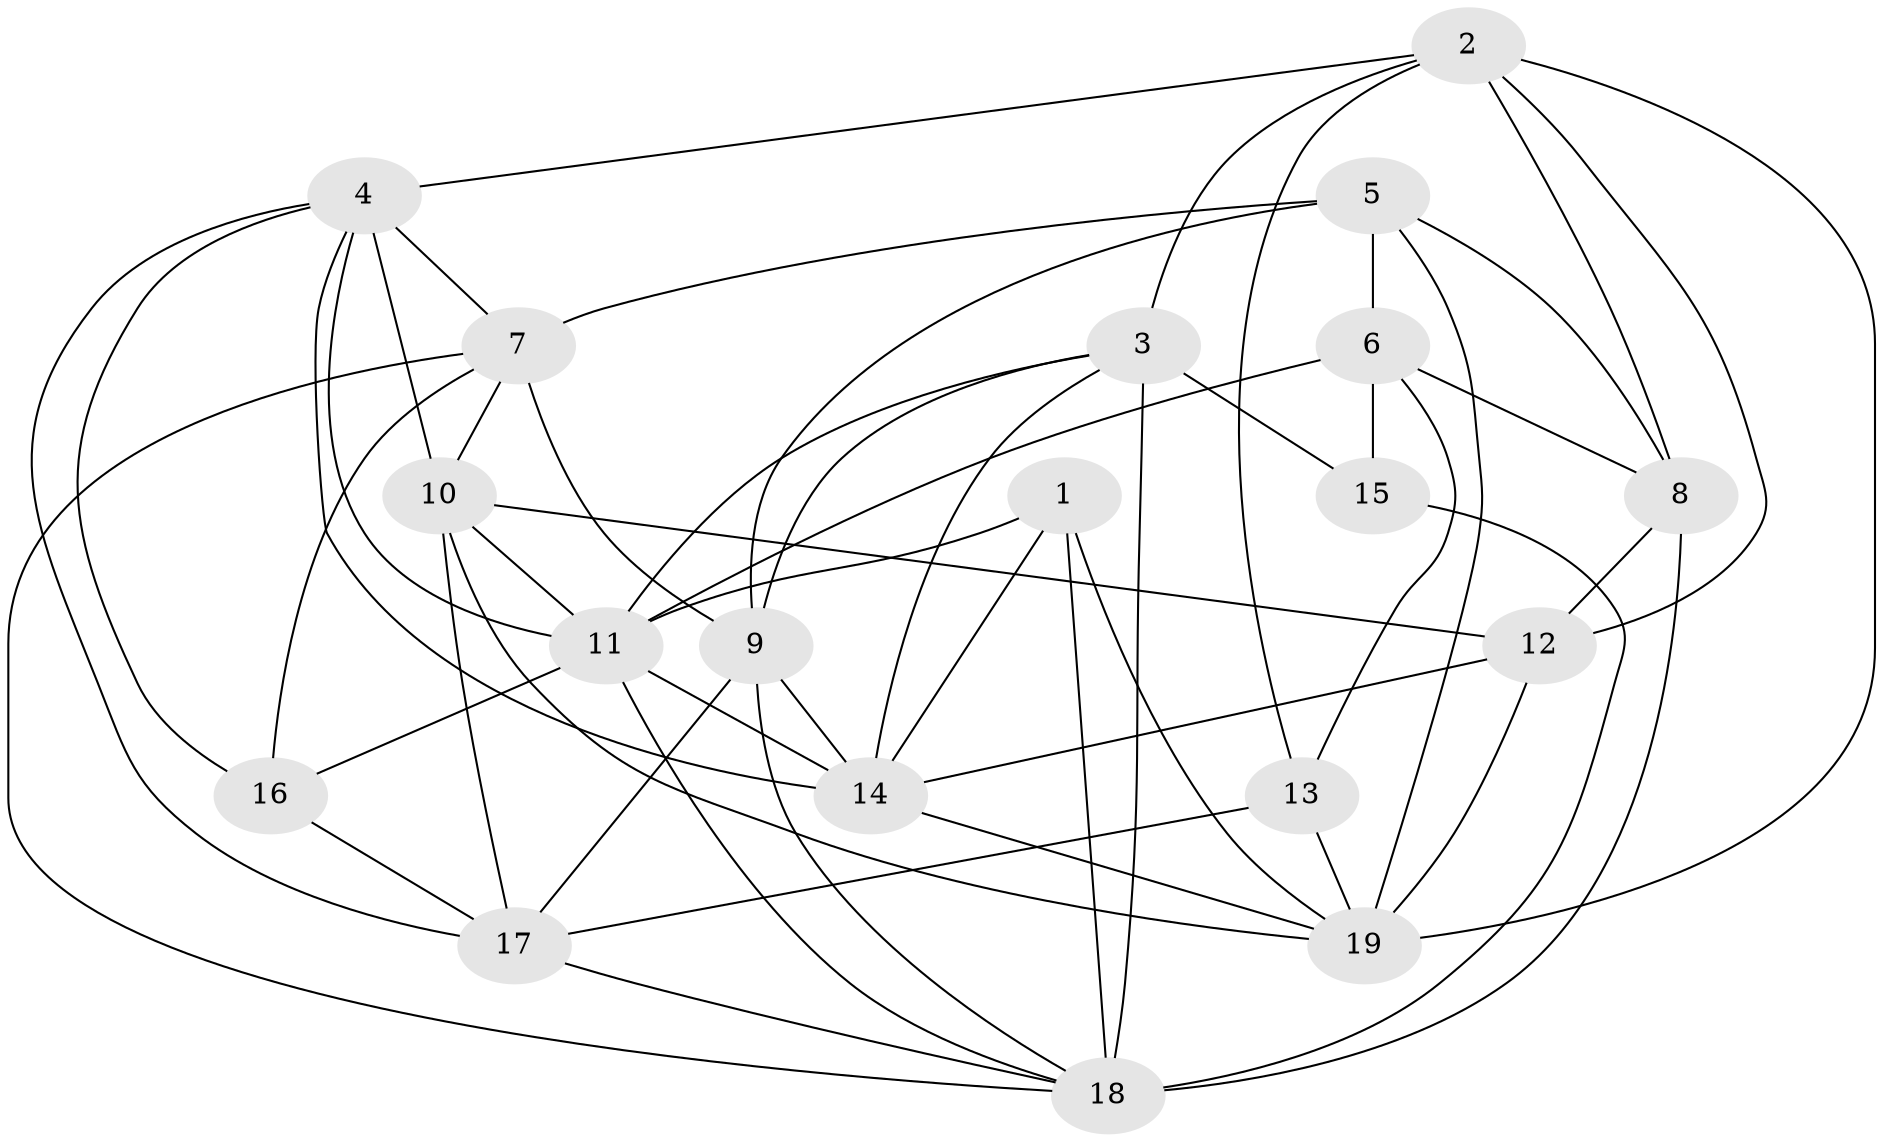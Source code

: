 // original degree distribution, {4: 1.0}
// Generated by graph-tools (version 1.1) at 2025/38/03/04/25 23:38:18]
// undirected, 19 vertices, 54 edges
graph export_dot {
  node [color=gray90,style=filled];
  1;
  2;
  3;
  4;
  5;
  6;
  7;
  8;
  9;
  10;
  11;
  12;
  13;
  14;
  15;
  16;
  17;
  18;
  19;
  1 -- 11 [weight=1.0];
  1 -- 14 [weight=1.0];
  1 -- 18 [weight=1.0];
  1 -- 19 [weight=1.0];
  2 -- 3 [weight=2.0];
  2 -- 4 [weight=1.0];
  2 -- 8 [weight=2.0];
  2 -- 12 [weight=1.0];
  2 -- 13 [weight=1.0];
  2 -- 19 [weight=1.0];
  3 -- 9 [weight=1.0];
  3 -- 11 [weight=1.0];
  3 -- 14 [weight=1.0];
  3 -- 15 [weight=2.0];
  3 -- 18 [weight=1.0];
  4 -- 7 [weight=2.0];
  4 -- 10 [weight=1.0];
  4 -- 11 [weight=1.0];
  4 -- 14 [weight=1.0];
  4 -- 16 [weight=1.0];
  4 -- 17 [weight=1.0];
  5 -- 6 [weight=1.0];
  5 -- 7 [weight=2.0];
  5 -- 8 [weight=1.0];
  5 -- 9 [weight=1.0];
  5 -- 19 [weight=1.0];
  6 -- 8 [weight=1.0];
  6 -- 11 [weight=1.0];
  6 -- 13 [weight=2.0];
  6 -- 15 [weight=3.0];
  7 -- 9 [weight=2.0];
  7 -- 10 [weight=2.0];
  7 -- 16 [weight=1.0];
  7 -- 18 [weight=1.0];
  8 -- 12 [weight=1.0];
  8 -- 18 [weight=3.0];
  9 -- 14 [weight=2.0];
  9 -- 17 [weight=1.0];
  9 -- 18 [weight=1.0];
  10 -- 11 [weight=1.0];
  10 -- 12 [weight=1.0];
  10 -- 17 [weight=2.0];
  10 -- 19 [weight=1.0];
  11 -- 14 [weight=1.0];
  11 -- 16 [weight=1.0];
  11 -- 18 [weight=1.0];
  12 -- 14 [weight=1.0];
  12 -- 19 [weight=2.0];
  13 -- 17 [weight=4.0];
  13 -- 19 [weight=1.0];
  14 -- 19 [weight=1.0];
  15 -- 18 [weight=1.0];
  16 -- 17 [weight=1.0];
  17 -- 18 [weight=1.0];
}
